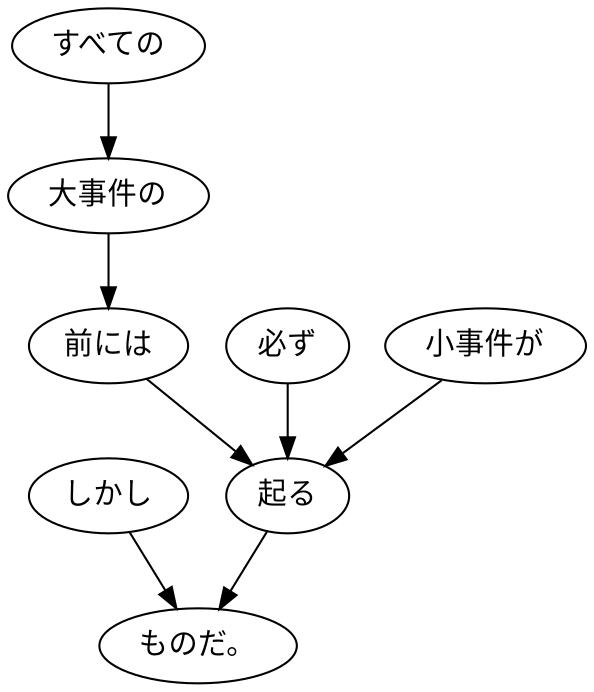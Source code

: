 digraph graph4909 {
	node0 [label="しかし"];
	node1 [label="すべての"];
	node2 [label="大事件の"];
	node3 [label="前には"];
	node4 [label="必ず"];
	node5 [label="小事件が"];
	node6 [label="起る"];
	node7 [label="ものだ。"];
	node0 -> node7;
	node1 -> node2;
	node2 -> node3;
	node3 -> node6;
	node4 -> node6;
	node5 -> node6;
	node6 -> node7;
}
